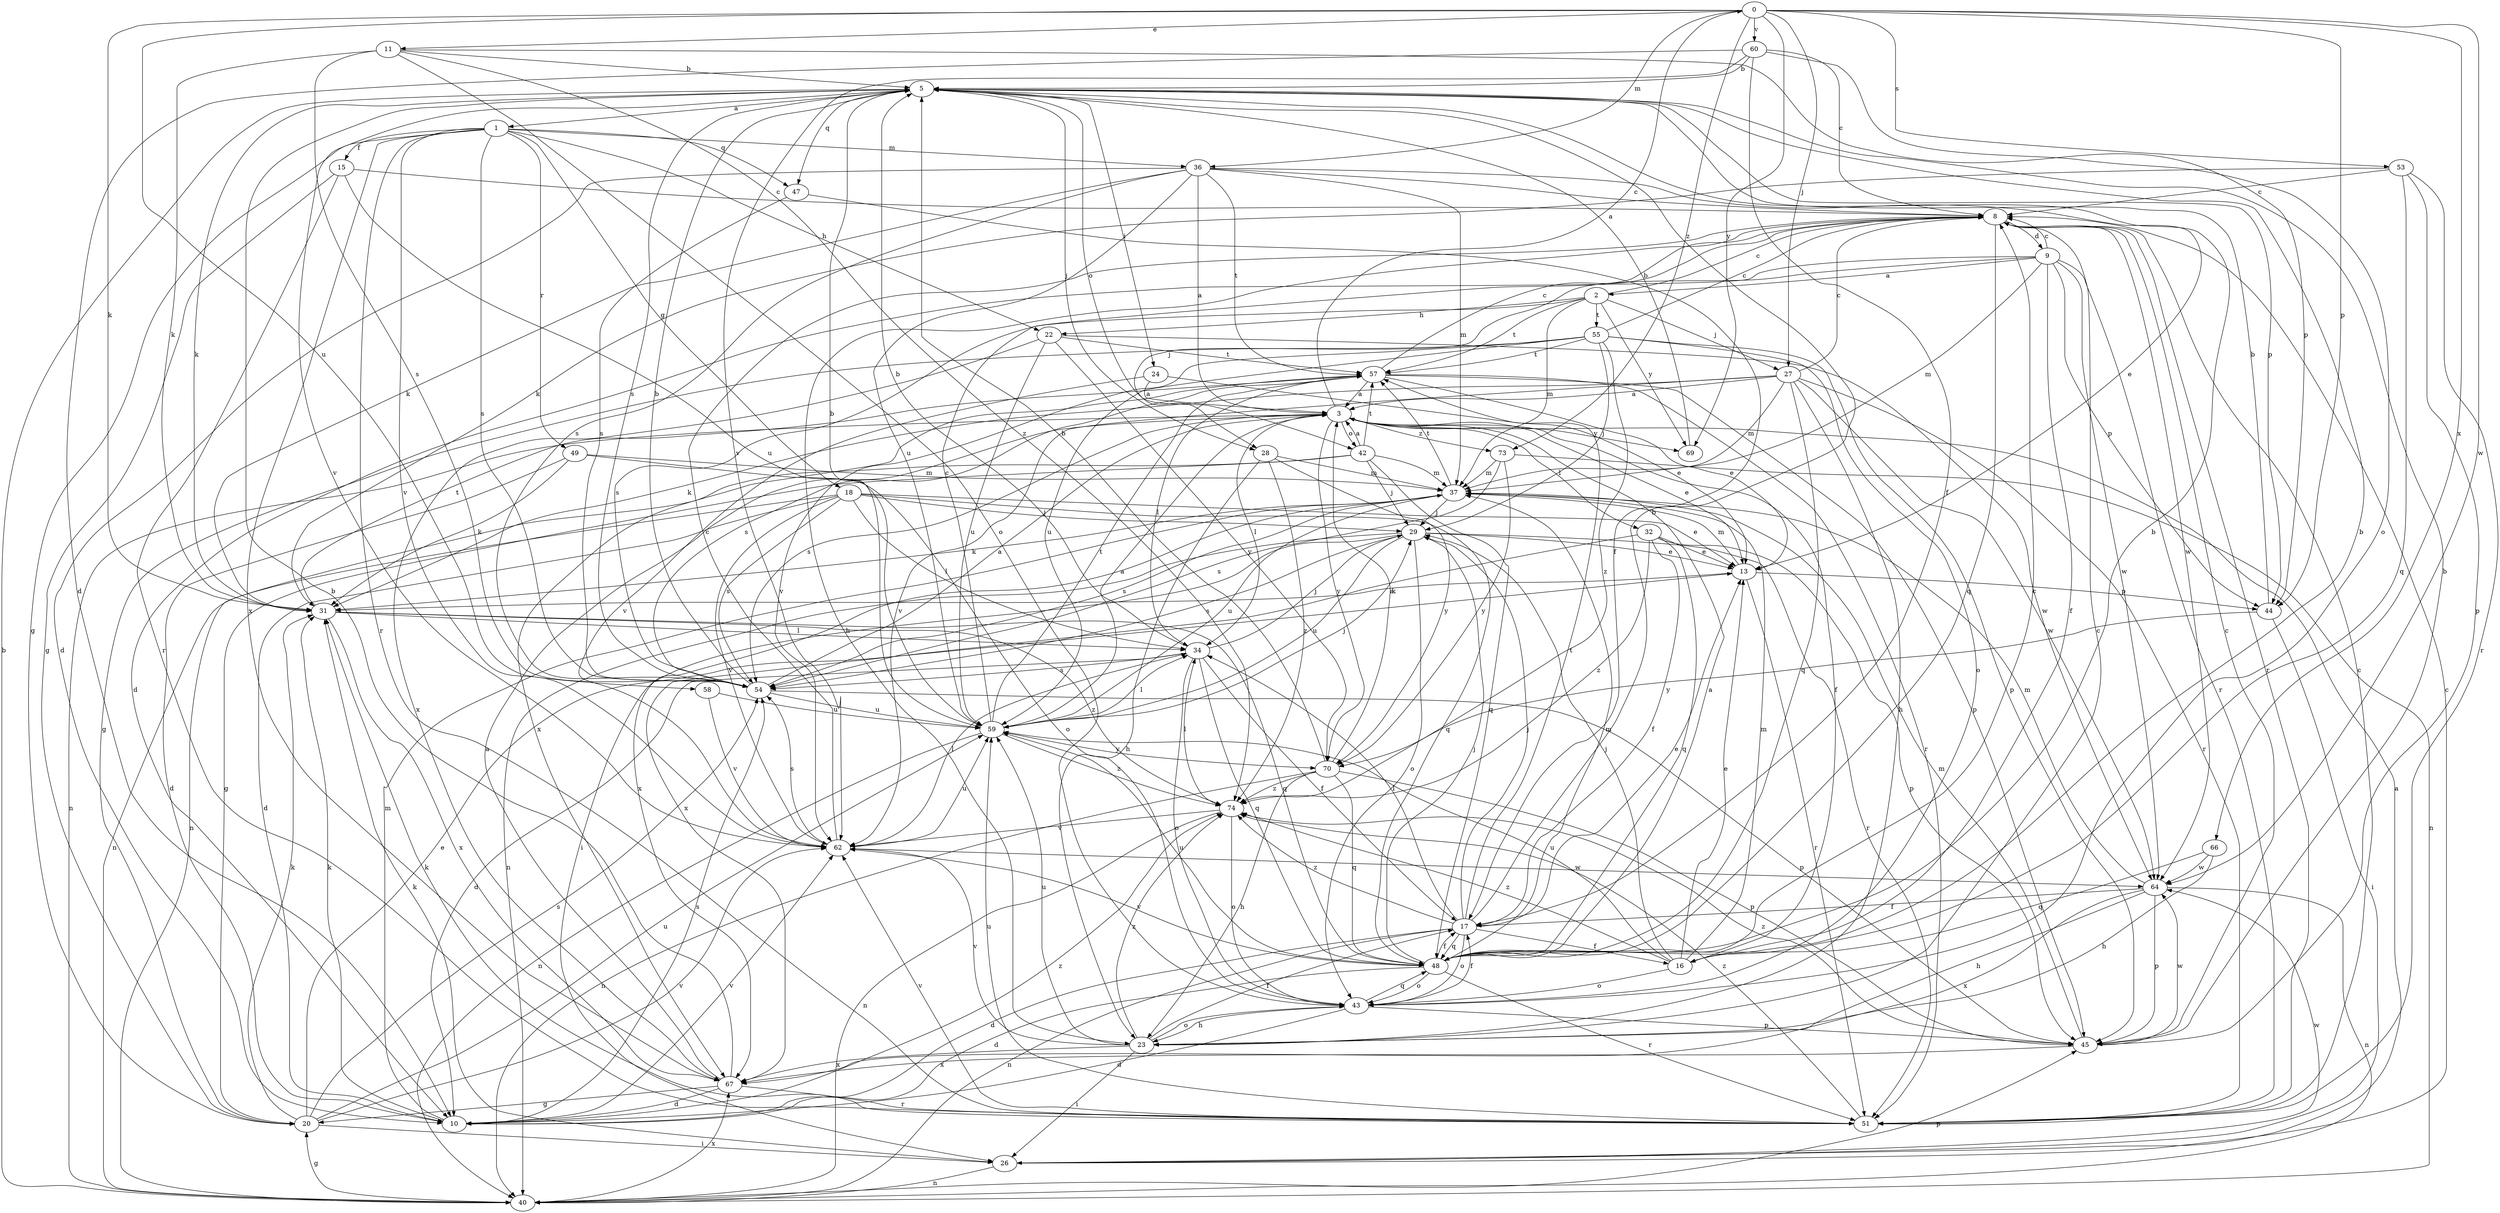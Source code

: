 strict digraph  {
0;
1;
2;
3;
5;
8;
9;
10;
11;
13;
15;
16;
17;
18;
20;
22;
23;
24;
26;
27;
28;
29;
31;
32;
34;
36;
37;
40;
42;
43;
44;
45;
47;
48;
49;
51;
53;
54;
55;
57;
58;
59;
60;
62;
64;
66;
67;
69;
70;
73;
74;
0 -> 11  [label=e];
0 -> 27  [label=j];
0 -> 31  [label=k];
0 -> 36  [label=m];
0 -> 44  [label=p];
0 -> 53  [label=s];
0 -> 58  [label=u];
0 -> 60  [label=v];
0 -> 64  [label=w];
0 -> 66  [label=x];
0 -> 69  [label=y];
0 -> 73  [label=z];
1 -> 15  [label=f];
1 -> 18  [label=g];
1 -> 20  [label=g];
1 -> 22  [label=h];
1 -> 36  [label=m];
1 -> 47  [label=q];
1 -> 49  [label=r];
1 -> 51  [label=r];
1 -> 54  [label=s];
1 -> 62  [label=v];
1 -> 67  [label=x];
2 -> 8  [label=c];
2 -> 22  [label=h];
2 -> 27  [label=j];
2 -> 37  [label=m];
2 -> 54  [label=s];
2 -> 55  [label=t];
2 -> 57  [label=t];
2 -> 69  [label=y];
3 -> 0  [label=a];
3 -> 13  [label=e];
3 -> 16  [label=f];
3 -> 32  [label=l];
3 -> 34  [label=l];
3 -> 40  [label=n];
3 -> 42  [label=o];
3 -> 54  [label=s];
3 -> 69  [label=y];
3 -> 70  [label=y];
3 -> 73  [label=z];
5 -> 1  [label=a];
5 -> 24  [label=i];
5 -> 28  [label=j];
5 -> 31  [label=k];
5 -> 42  [label=o];
5 -> 44  [label=p];
5 -> 47  [label=q];
5 -> 54  [label=s];
5 -> 62  [label=v];
8 -> 9  [label=d];
8 -> 23  [label=h];
8 -> 48  [label=q];
8 -> 51  [label=r];
8 -> 64  [label=w];
9 -> 2  [label=a];
9 -> 8  [label=c];
9 -> 10  [label=d];
9 -> 16  [label=f];
9 -> 28  [label=j];
9 -> 37  [label=m];
9 -> 44  [label=p];
9 -> 51  [label=r];
9 -> 64  [label=w];
10 -> 31  [label=k];
10 -> 37  [label=m];
10 -> 54  [label=s];
10 -> 62  [label=v];
10 -> 74  [label=z];
11 -> 5  [label=b];
11 -> 31  [label=k];
11 -> 43  [label=o];
11 -> 44  [label=p];
11 -> 54  [label=s];
11 -> 74  [label=z];
13 -> 31  [label=k];
13 -> 37  [label=m];
13 -> 44  [label=p];
13 -> 51  [label=r];
15 -> 8  [label=c];
15 -> 20  [label=g];
15 -> 51  [label=r];
15 -> 59  [label=u];
16 -> 5  [label=b];
16 -> 13  [label=e];
16 -> 29  [label=j];
16 -> 37  [label=m];
16 -> 43  [label=o];
16 -> 59  [label=u];
16 -> 74  [label=z];
17 -> 5  [label=b];
17 -> 10  [label=d];
17 -> 13  [label=e];
17 -> 16  [label=f];
17 -> 29  [label=j];
17 -> 34  [label=l];
17 -> 40  [label=n];
17 -> 43  [label=o];
17 -> 48  [label=q];
17 -> 57  [label=t];
17 -> 74  [label=z];
18 -> 10  [label=d];
18 -> 13  [label=e];
18 -> 29  [label=j];
18 -> 34  [label=l];
18 -> 40  [label=n];
18 -> 48  [label=q];
18 -> 54  [label=s];
18 -> 62  [label=v];
20 -> 13  [label=e];
20 -> 26  [label=i];
20 -> 31  [label=k];
20 -> 54  [label=s];
20 -> 59  [label=u];
20 -> 62  [label=v];
22 -> 57  [label=t];
22 -> 59  [label=u];
22 -> 64  [label=w];
22 -> 67  [label=x];
22 -> 70  [label=y];
23 -> 8  [label=c];
23 -> 17  [label=f];
23 -> 26  [label=i];
23 -> 43  [label=o];
23 -> 59  [label=u];
23 -> 62  [label=v];
23 -> 67  [label=x];
23 -> 74  [label=z];
24 -> 3  [label=a];
24 -> 13  [label=e];
24 -> 62  [label=v];
26 -> 3  [label=a];
26 -> 8  [label=c];
26 -> 31  [label=k];
26 -> 40  [label=n];
26 -> 64  [label=w];
27 -> 3  [label=a];
27 -> 8  [label=c];
27 -> 23  [label=h];
27 -> 31  [label=k];
27 -> 37  [label=m];
27 -> 48  [label=q];
27 -> 51  [label=r];
27 -> 62  [label=v];
27 -> 64  [label=w];
28 -> 23  [label=h];
28 -> 37  [label=m];
28 -> 70  [label=y];
28 -> 74  [label=z];
29 -> 13  [label=e];
29 -> 26  [label=i];
29 -> 40  [label=n];
29 -> 43  [label=o];
29 -> 51  [label=r];
29 -> 54  [label=s];
29 -> 59  [label=u];
31 -> 34  [label=l];
31 -> 48  [label=q];
31 -> 57  [label=t];
31 -> 67  [label=x];
31 -> 74  [label=z];
32 -> 13  [label=e];
32 -> 17  [label=f];
32 -> 45  [label=p];
32 -> 48  [label=q];
32 -> 67  [label=x];
32 -> 74  [label=z];
34 -> 5  [label=b];
34 -> 10  [label=d];
34 -> 17  [label=f];
34 -> 29  [label=j];
34 -> 43  [label=o];
34 -> 48  [label=q];
34 -> 54  [label=s];
36 -> 3  [label=a];
36 -> 8  [label=c];
36 -> 10  [label=d];
36 -> 13  [label=e];
36 -> 31  [label=k];
36 -> 37  [label=m];
36 -> 54  [label=s];
36 -> 57  [label=t];
36 -> 59  [label=u];
37 -> 29  [label=j];
37 -> 31  [label=k];
37 -> 54  [label=s];
37 -> 57  [label=t];
37 -> 59  [label=u];
37 -> 67  [label=x];
40 -> 5  [label=b];
40 -> 20  [label=g];
40 -> 45  [label=p];
40 -> 67  [label=x];
42 -> 3  [label=a];
42 -> 20  [label=g];
42 -> 29  [label=j];
42 -> 37  [label=m];
42 -> 40  [label=n];
42 -> 48  [label=q];
42 -> 57  [label=t];
43 -> 10  [label=d];
43 -> 17  [label=f];
43 -> 23  [label=h];
43 -> 45  [label=p];
43 -> 48  [label=q];
44 -> 5  [label=b];
44 -> 26  [label=i];
44 -> 70  [label=y];
45 -> 5  [label=b];
45 -> 8  [label=c];
45 -> 37  [label=m];
45 -> 64  [label=w];
45 -> 67  [label=x];
45 -> 74  [label=z];
47 -> 17  [label=f];
47 -> 54  [label=s];
48 -> 3  [label=a];
48 -> 5  [label=b];
48 -> 8  [label=c];
48 -> 10  [label=d];
48 -> 17  [label=f];
48 -> 29  [label=j];
48 -> 37  [label=m];
48 -> 43  [label=o];
48 -> 51  [label=r];
48 -> 59  [label=u];
48 -> 62  [label=v];
49 -> 10  [label=d];
49 -> 31  [label=k];
49 -> 37  [label=m];
49 -> 43  [label=o];
51 -> 8  [label=c];
51 -> 31  [label=k];
51 -> 59  [label=u];
51 -> 62  [label=v];
51 -> 74  [label=z];
53 -> 8  [label=c];
53 -> 31  [label=k];
53 -> 45  [label=p];
53 -> 48  [label=q];
53 -> 51  [label=r];
54 -> 3  [label=a];
54 -> 5  [label=b];
54 -> 45  [label=p];
54 -> 59  [label=u];
55 -> 8  [label=c];
55 -> 20  [label=g];
55 -> 29  [label=j];
55 -> 43  [label=o];
55 -> 45  [label=p];
55 -> 57  [label=t];
55 -> 59  [label=u];
55 -> 62  [label=v];
55 -> 74  [label=z];
57 -> 3  [label=a];
57 -> 8  [label=c];
57 -> 13  [label=e];
57 -> 34  [label=l];
57 -> 45  [label=p];
57 -> 51  [label=r];
57 -> 54  [label=s];
57 -> 67  [label=x];
58 -> 59  [label=u];
58 -> 62  [label=v];
59 -> 3  [label=a];
59 -> 5  [label=b];
59 -> 8  [label=c];
59 -> 29  [label=j];
59 -> 34  [label=l];
59 -> 40  [label=n];
59 -> 57  [label=t];
59 -> 70  [label=y];
59 -> 74  [label=z];
60 -> 5  [label=b];
60 -> 8  [label=c];
60 -> 10  [label=d];
60 -> 17  [label=f];
60 -> 43  [label=o];
60 -> 62  [label=v];
62 -> 8  [label=c];
62 -> 34  [label=l];
62 -> 54  [label=s];
62 -> 59  [label=u];
62 -> 64  [label=w];
64 -> 17  [label=f];
64 -> 23  [label=h];
64 -> 37  [label=m];
64 -> 40  [label=n];
64 -> 45  [label=p];
64 -> 67  [label=x];
66 -> 23  [label=h];
66 -> 48  [label=q];
66 -> 64  [label=w];
67 -> 3  [label=a];
67 -> 5  [label=b];
67 -> 10  [label=d];
67 -> 20  [label=g];
67 -> 51  [label=r];
69 -> 5  [label=b];
70 -> 3  [label=a];
70 -> 5  [label=b];
70 -> 23  [label=h];
70 -> 40  [label=n];
70 -> 45  [label=p];
70 -> 48  [label=q];
70 -> 74  [label=z];
73 -> 37  [label=m];
73 -> 40  [label=n];
73 -> 54  [label=s];
73 -> 70  [label=y];
74 -> 34  [label=l];
74 -> 40  [label=n];
74 -> 43  [label=o];
74 -> 62  [label=v];
}
